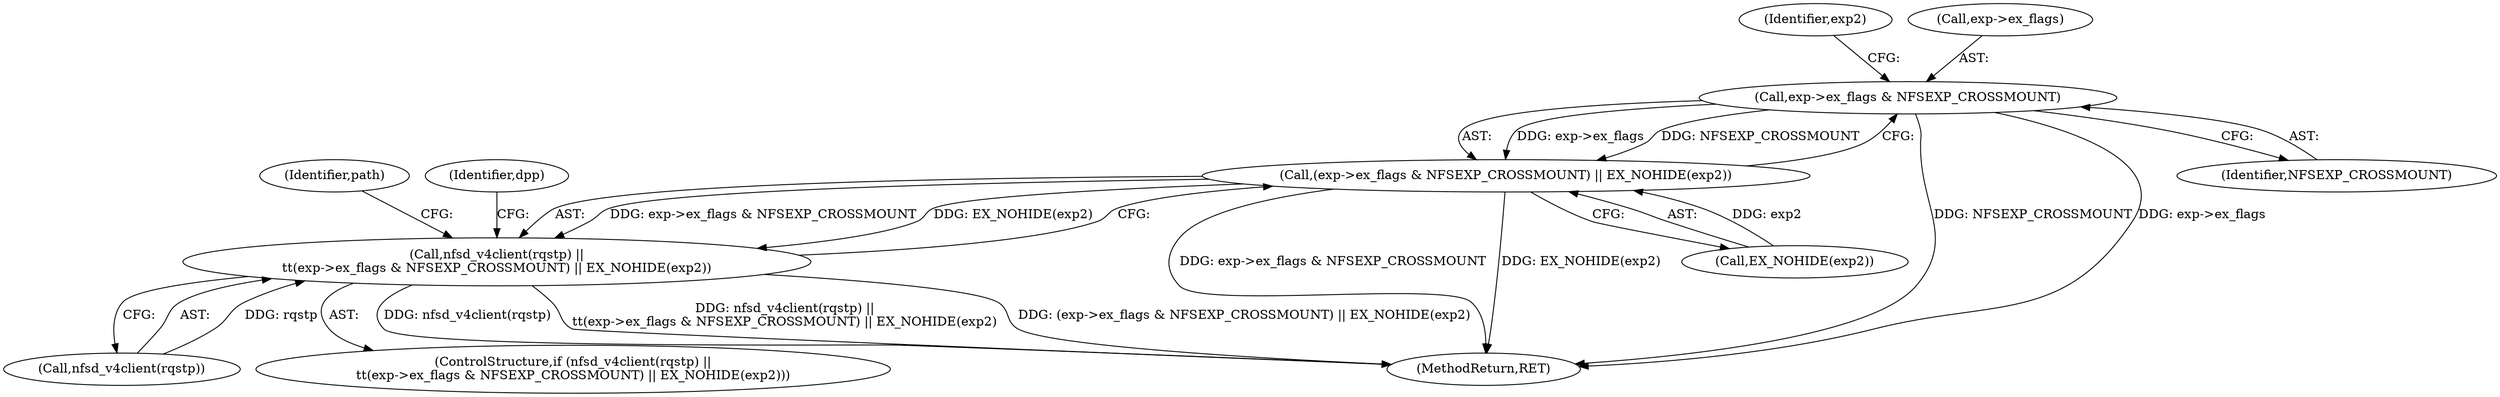 digraph "0_linux_c70422f760c120480fee4de6c38804c72aa26bc1_18@pointer" {
"1000203" [label="(Call,exp->ex_flags & NFSEXP_CROSSMOUNT)"];
"1000202" [label="(Call,(exp->ex_flags & NFSEXP_CROSSMOUNT) || EX_NOHIDE(exp2))"];
"1000199" [label="(Call,nfsd_v4client(rqstp) ||\n\t\t(exp->ex_flags & NFSEXP_CROSSMOUNT) || EX_NOHIDE(exp2))"];
"1000203" [label="(Call,exp->ex_flags & NFSEXP_CROSSMOUNT)"];
"1000231" [label="(Identifier,path)"];
"1000199" [label="(Call,nfsd_v4client(rqstp) ||\n\t\t(exp->ex_flags & NFSEXP_CROSSMOUNT) || EX_NOHIDE(exp2))"];
"1000237" [label="(MethodReturn,RET)"];
"1000213" [label="(Identifier,dpp)"];
"1000200" [label="(Call,nfsd_v4client(rqstp))"];
"1000202" [label="(Call,(exp->ex_flags & NFSEXP_CROSSMOUNT) || EX_NOHIDE(exp2))"];
"1000209" [label="(Identifier,exp2)"];
"1000208" [label="(Call,EX_NOHIDE(exp2))"];
"1000207" [label="(Identifier,NFSEXP_CROSSMOUNT)"];
"1000198" [label="(ControlStructure,if (nfsd_v4client(rqstp) ||\n\t\t(exp->ex_flags & NFSEXP_CROSSMOUNT) || EX_NOHIDE(exp2)))"];
"1000204" [label="(Call,exp->ex_flags)"];
"1000203" -> "1000202"  [label="AST: "];
"1000203" -> "1000207"  [label="CFG: "];
"1000204" -> "1000203"  [label="AST: "];
"1000207" -> "1000203"  [label="AST: "];
"1000209" -> "1000203"  [label="CFG: "];
"1000202" -> "1000203"  [label="CFG: "];
"1000203" -> "1000237"  [label="DDG: NFSEXP_CROSSMOUNT"];
"1000203" -> "1000237"  [label="DDG: exp->ex_flags"];
"1000203" -> "1000202"  [label="DDG: exp->ex_flags"];
"1000203" -> "1000202"  [label="DDG: NFSEXP_CROSSMOUNT"];
"1000202" -> "1000199"  [label="AST: "];
"1000202" -> "1000208"  [label="CFG: "];
"1000208" -> "1000202"  [label="AST: "];
"1000199" -> "1000202"  [label="CFG: "];
"1000202" -> "1000237"  [label="DDG: exp->ex_flags & NFSEXP_CROSSMOUNT"];
"1000202" -> "1000237"  [label="DDG: EX_NOHIDE(exp2)"];
"1000202" -> "1000199"  [label="DDG: exp->ex_flags & NFSEXP_CROSSMOUNT"];
"1000202" -> "1000199"  [label="DDG: EX_NOHIDE(exp2)"];
"1000208" -> "1000202"  [label="DDG: exp2"];
"1000199" -> "1000198"  [label="AST: "];
"1000199" -> "1000200"  [label="CFG: "];
"1000200" -> "1000199"  [label="AST: "];
"1000213" -> "1000199"  [label="CFG: "];
"1000231" -> "1000199"  [label="CFG: "];
"1000199" -> "1000237"  [label="DDG: nfsd_v4client(rqstp)"];
"1000199" -> "1000237"  [label="DDG: nfsd_v4client(rqstp) ||\n\t\t(exp->ex_flags & NFSEXP_CROSSMOUNT) || EX_NOHIDE(exp2)"];
"1000199" -> "1000237"  [label="DDG: (exp->ex_flags & NFSEXP_CROSSMOUNT) || EX_NOHIDE(exp2)"];
"1000200" -> "1000199"  [label="DDG: rqstp"];
}
